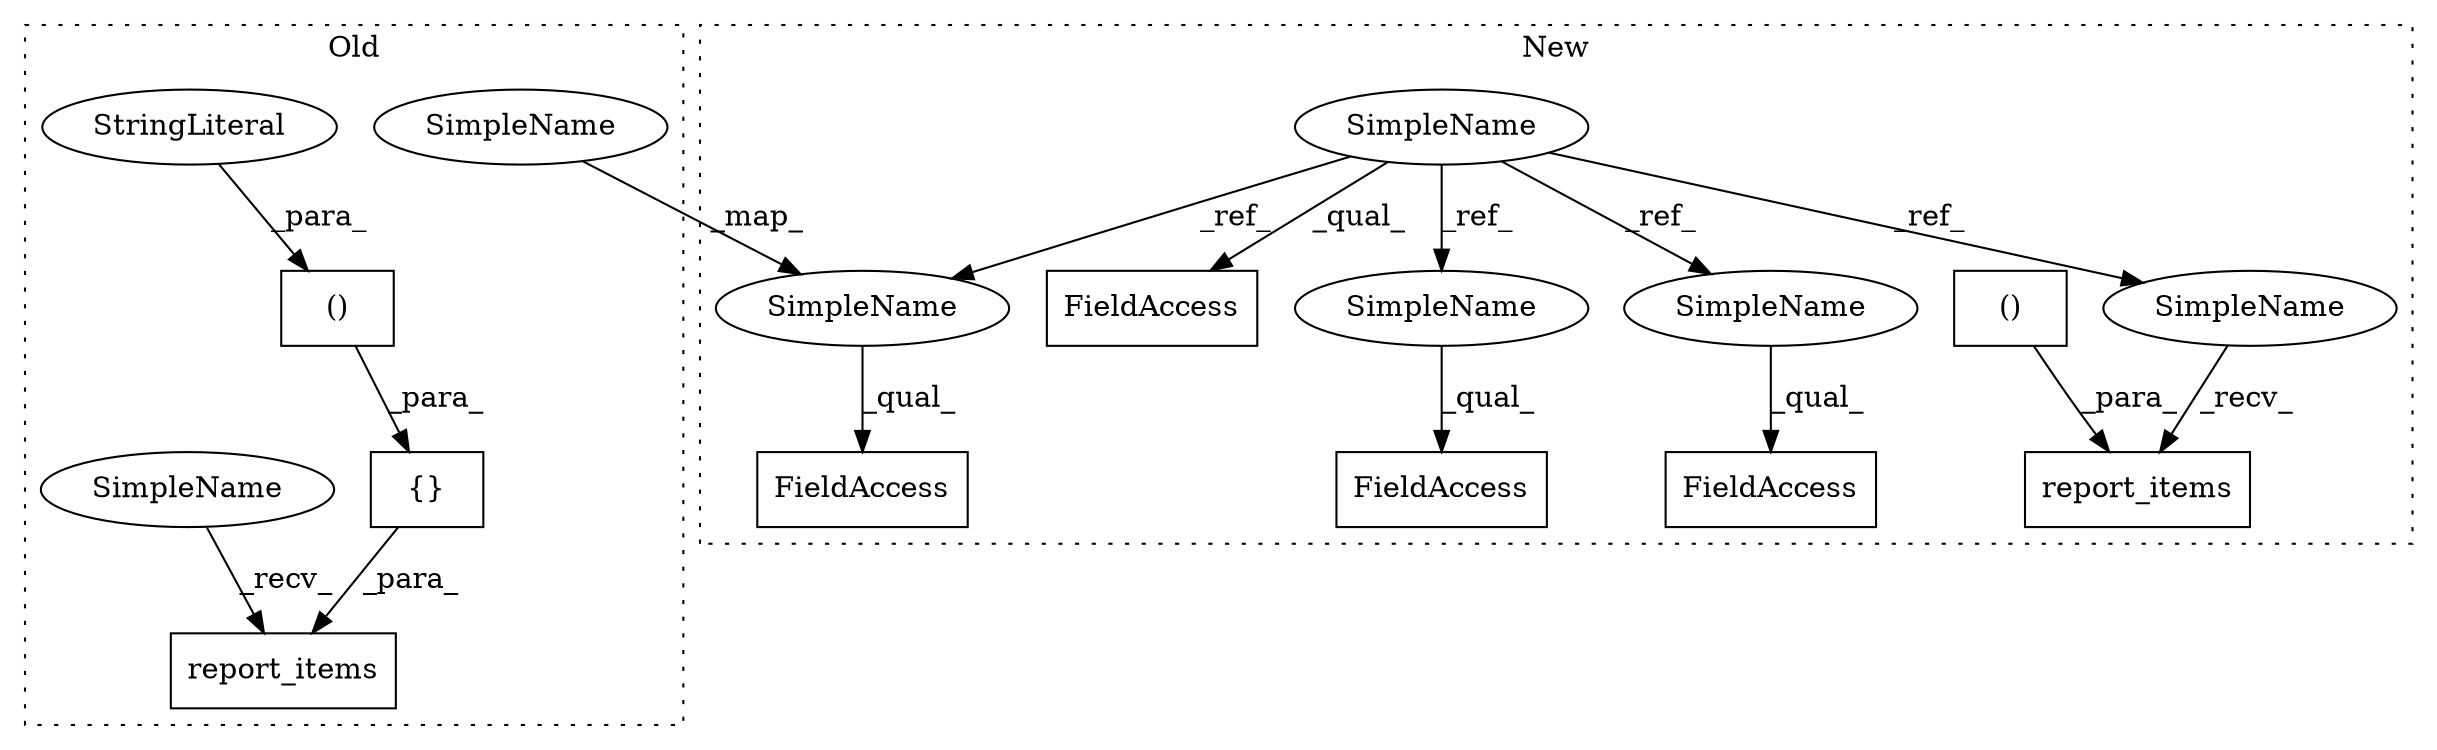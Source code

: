 digraph G {
subgraph cluster0 {
1 [label="report_items" a="32" s="7892,8201" l="13,1" shape="box"];
4 [label="()" a="106" s="7997" l="202" shape="box"];
5 [label="StringLiteral" a="45" s="7997" l="13" shape="ellipse"];
11 [label="{}" a="4" s="7925,8199" l="6,2" shape="box"];
16 [label="SimpleName" a="42" s="7887" l="4" shape="ellipse"];
17 [label="SimpleName" a="42" s="7958" l="4" shape="ellipse"];
label = "Old";
style="dotted";
}
subgraph cluster1 {
2 [label="report_items" a="32" s="8102,8205" l="18,2" shape="box"];
3 [label="()" a="106" s="8120" l="85" shape="box"];
6 [label="SimpleName" a="42" s="7905" l="4" shape="ellipse"];
7 [label="FieldAccess" a="22" s="7964" l="12" shape="box"];
8 [label="FieldAccess" a="22" s="8065" l="25" shape="box"];
9 [label="FieldAccess" a="22" s="8039" l="25" shape="box"];
10 [label="FieldAccess" a="22" s="8176" l="14" shape="box"];
12 [label="SimpleName" a="42" s="8039" l="4" shape="ellipse"];
13 [label="SimpleName" a="42" s="7964" l="4" shape="ellipse"];
14 [label="SimpleName" a="42" s="8176" l="4" shape="ellipse"];
15 [label="SimpleName" a="42" s="8097" l="4" shape="ellipse"];
label = "New";
style="dotted";
}
3 -> 2 [label="_para_"];
4 -> 11 [label="_para_"];
5 -> 4 [label="_para_"];
6 -> 13 [label="_ref_"];
6 -> 15 [label="_ref_"];
6 -> 12 [label="_ref_"];
6 -> 8 [label="_qual_"];
6 -> 14 [label="_ref_"];
11 -> 1 [label="_para_"];
12 -> 9 [label="_qual_"];
13 -> 7 [label="_qual_"];
14 -> 10 [label="_qual_"];
15 -> 2 [label="_recv_"];
16 -> 1 [label="_recv_"];
17 -> 14 [label="_map_"];
}